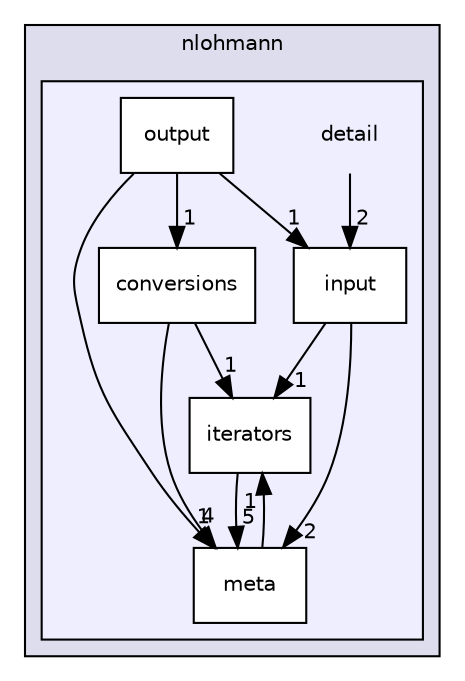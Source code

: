 digraph "D:/Projects/camera-tracker/include/nlohmann/detail" {
  compound=true
  node [ fontsize="10", fontname="Helvetica"];
  edge [ labelfontsize="10", labelfontname="Helvetica"];
  subgraph clusterdir_fa316d1ecd71465cbeab17f4208e6946 {
    graph [ bgcolor="#ddddee", pencolor="black", label="nlohmann" fontname="Helvetica", fontsize="10", URL="dir_fa316d1ecd71465cbeab17f4208e6946.html"]
  subgraph clusterdir_2b6972d6a6c3e784631d329d2725fa49 {
    graph [ bgcolor="#eeeeff", pencolor="black", label="" URL="dir_2b6972d6a6c3e784631d329d2725fa49.html"];
    dir_2b6972d6a6c3e784631d329d2725fa49 [shape=plaintext label="detail"];
    dir_f1efdb67a2e01ba560d7abb4eb7f4eb3 [shape=box label="conversions" color="black" fillcolor="white" style="filled" URL="dir_f1efdb67a2e01ba560d7abb4eb7f4eb3.html"];
    dir_a9a007a32e58d75fcc663c8040a6eae9 [shape=box label="input" color="black" fillcolor="white" style="filled" URL="dir_a9a007a32e58d75fcc663c8040a6eae9.html"];
    dir_b22bbbc741cd35750d003b17c98d5bba [shape=box label="iterators" color="black" fillcolor="white" style="filled" URL="dir_b22bbbc741cd35750d003b17c98d5bba.html"];
    dir_c4932de8b1acb55fc5bb0ab19ac830b2 [shape=box label="meta" color="black" fillcolor="white" style="filled" URL="dir_c4932de8b1acb55fc5bb0ab19ac830b2.html"];
    dir_b7bbd8672caccc6988c002584921cdff [shape=box label="output" color="black" fillcolor="white" style="filled" URL="dir_b7bbd8672caccc6988c002584921cdff.html"];
  }
  }
  dir_2b6972d6a6c3e784631d329d2725fa49->dir_a9a007a32e58d75fcc663c8040a6eae9 [headlabel="2", labeldistance=1.5 headhref="dir_000002_000004.html"];
  dir_a9a007a32e58d75fcc663c8040a6eae9->dir_c4932de8b1acb55fc5bb0ab19ac830b2 [headlabel="2", labeldistance=1.5 headhref="dir_000004_000006.html"];
  dir_a9a007a32e58d75fcc663c8040a6eae9->dir_b22bbbc741cd35750d003b17c98d5bba [headlabel="1", labeldistance=1.5 headhref="dir_000004_000005.html"];
  dir_b7bbd8672caccc6988c002584921cdff->dir_a9a007a32e58d75fcc663c8040a6eae9 [headlabel="1", labeldistance=1.5 headhref="dir_000007_000004.html"];
  dir_b7bbd8672caccc6988c002584921cdff->dir_f1efdb67a2e01ba560d7abb4eb7f4eb3 [headlabel="1", labeldistance=1.5 headhref="dir_000007_000003.html"];
  dir_b7bbd8672caccc6988c002584921cdff->dir_c4932de8b1acb55fc5bb0ab19ac830b2 [headlabel="1", labeldistance=1.5 headhref="dir_000007_000006.html"];
  dir_f1efdb67a2e01ba560d7abb4eb7f4eb3->dir_c4932de8b1acb55fc5bb0ab19ac830b2 [headlabel="4", labeldistance=1.5 headhref="dir_000003_000006.html"];
  dir_f1efdb67a2e01ba560d7abb4eb7f4eb3->dir_b22bbbc741cd35750d003b17c98d5bba [headlabel="1", labeldistance=1.5 headhref="dir_000003_000005.html"];
  dir_c4932de8b1acb55fc5bb0ab19ac830b2->dir_b22bbbc741cd35750d003b17c98d5bba [headlabel="1", labeldistance=1.5 headhref="dir_000006_000005.html"];
  dir_b22bbbc741cd35750d003b17c98d5bba->dir_c4932de8b1acb55fc5bb0ab19ac830b2 [headlabel="5", labeldistance=1.5 headhref="dir_000005_000006.html"];
}
